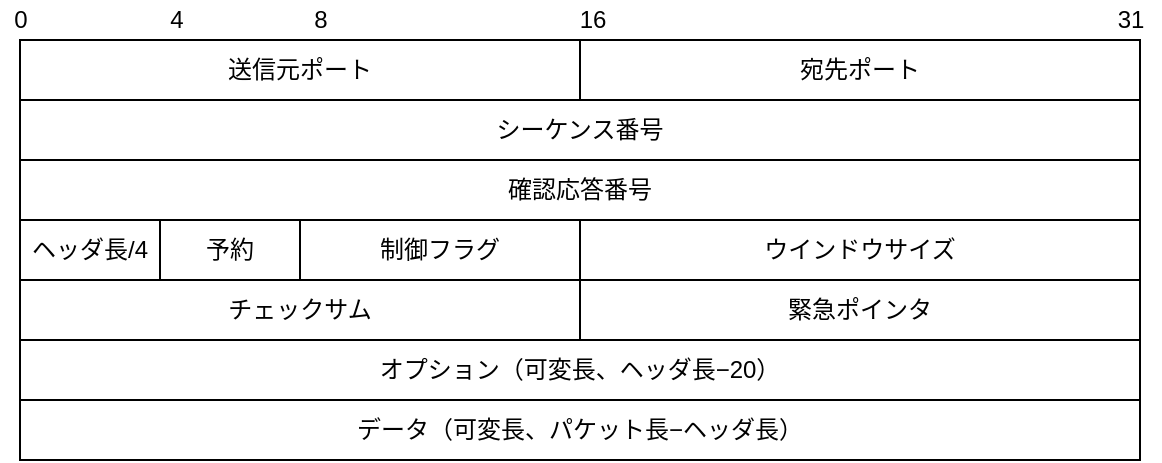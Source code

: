 <mxfile version="13.0.3" type="device"><diagram id="JoNdXLazXewMybEnVKxT" name="Page-1"><mxGraphModel dx="766" dy="463" grid="1" gridSize="10" guides="1" tooltips="1" connect="1" arrows="1" fold="1" page="1" pageScale="1" pageWidth="1920" pageHeight="1080" math="0" shadow="0"><root><mxCell id="0"/><mxCell id="1" parent="0"/><mxCell id="S9QY7Jr7Y9J0PzTV43zx-1" value="送信元ポート" style="rounded=0;whiteSpace=wrap;html=1;" vertex="1" parent="1"><mxGeometry x="100" y="90" width="280" height="30" as="geometry"/></mxCell><mxCell id="S9QY7Jr7Y9J0PzTV43zx-4" value="宛先ポート" style="rounded=0;whiteSpace=wrap;html=1;" vertex="1" parent="1"><mxGeometry x="380" y="90" width="280" height="30" as="geometry"/></mxCell><mxCell id="S9QY7Jr7Y9J0PzTV43zx-5" value="シーケンス番号" style="rounded=0;whiteSpace=wrap;html=1;" vertex="1" parent="1"><mxGeometry x="100" y="120" width="560" height="30" as="geometry"/></mxCell><mxCell id="S9QY7Jr7Y9J0PzTV43zx-13" value="0" style="text;html=1;align=center;verticalAlign=middle;resizable=0;points=[];autosize=1;" vertex="1" parent="1"><mxGeometry x="90" y="70" width="20" height="20" as="geometry"/></mxCell><mxCell id="S9QY7Jr7Y9J0PzTV43zx-14" value="4" style="text;html=1;align=center;verticalAlign=middle;resizable=0;points=[];autosize=1;" vertex="1" parent="1"><mxGeometry x="168" y="70" width="20" height="20" as="geometry"/></mxCell><mxCell id="S9QY7Jr7Y9J0PzTV43zx-15" value="8" style="text;html=1;align=center;verticalAlign=middle;resizable=0;points=[];autosize=1;" vertex="1" parent="1"><mxGeometry x="240" y="70" width="20" height="20" as="geometry"/></mxCell><mxCell id="S9QY7Jr7Y9J0PzTV43zx-16" value="16" style="text;html=1;align=center;verticalAlign=middle;resizable=0;points=[];autosize=1;" vertex="1" parent="1"><mxGeometry x="371" y="70" width="30" height="20" as="geometry"/></mxCell><mxCell id="S9QY7Jr7Y9J0PzTV43zx-18" value="31" style="text;html=1;align=center;verticalAlign=middle;resizable=0;points=[];autosize=1;" vertex="1" parent="1"><mxGeometry x="640" y="70" width="30" height="20" as="geometry"/></mxCell><mxCell id="S9QY7Jr7Y9J0PzTV43zx-19" value="オプション（可変長、ヘッダ長−20）" style="rounded=0;whiteSpace=wrap;html=1;" vertex="1" parent="1"><mxGeometry x="100" y="240" width="560" height="30" as="geometry"/></mxCell><mxCell id="S9QY7Jr7Y9J0PzTV43zx-20" value="データ（可変長、パケット長−ヘッダ長）" style="rounded=0;whiteSpace=wrap;html=1;" vertex="1" parent="1"><mxGeometry x="100" y="270" width="560" height="30" as="geometry"/></mxCell><mxCell id="S9QY7Jr7Y9J0PzTV43zx-23" value="確認応答番号" style="rounded=0;whiteSpace=wrap;html=1;" vertex="1" parent="1"><mxGeometry x="100" y="150" width="560" height="30" as="geometry"/></mxCell><mxCell id="S9QY7Jr7Y9J0PzTV43zx-26" value="ヘッダ長/4" style="rounded=0;whiteSpace=wrap;html=1;" vertex="1" parent="1"><mxGeometry x="100" y="180" width="70" height="30" as="geometry"/></mxCell><mxCell id="S9QY7Jr7Y9J0PzTV43zx-27" value="予約" style="rounded=0;whiteSpace=wrap;html=1;" vertex="1" parent="1"><mxGeometry x="170" y="180" width="70" height="30" as="geometry"/></mxCell><mxCell id="S9QY7Jr7Y9J0PzTV43zx-28" value="制御フラグ" style="rounded=0;whiteSpace=wrap;html=1;" vertex="1" parent="1"><mxGeometry x="240" y="180" width="140" height="30" as="geometry"/></mxCell><mxCell id="S9QY7Jr7Y9J0PzTV43zx-29" value="ウインドウサイズ" style="rounded=0;whiteSpace=wrap;html=1;" vertex="1" parent="1"><mxGeometry x="380" y="180" width="280" height="30" as="geometry"/></mxCell><mxCell id="S9QY7Jr7Y9J0PzTV43zx-30" value="チェックサム" style="rounded=0;whiteSpace=wrap;html=1;" vertex="1" parent="1"><mxGeometry x="100" y="210" width="280" height="30" as="geometry"/></mxCell><mxCell id="S9QY7Jr7Y9J0PzTV43zx-31" value="緊急ポインタ" style="rounded=0;whiteSpace=wrap;html=1;" vertex="1" parent="1"><mxGeometry x="380" y="210" width="280" height="30" as="geometry"/></mxCell></root></mxGraphModel></diagram></mxfile>